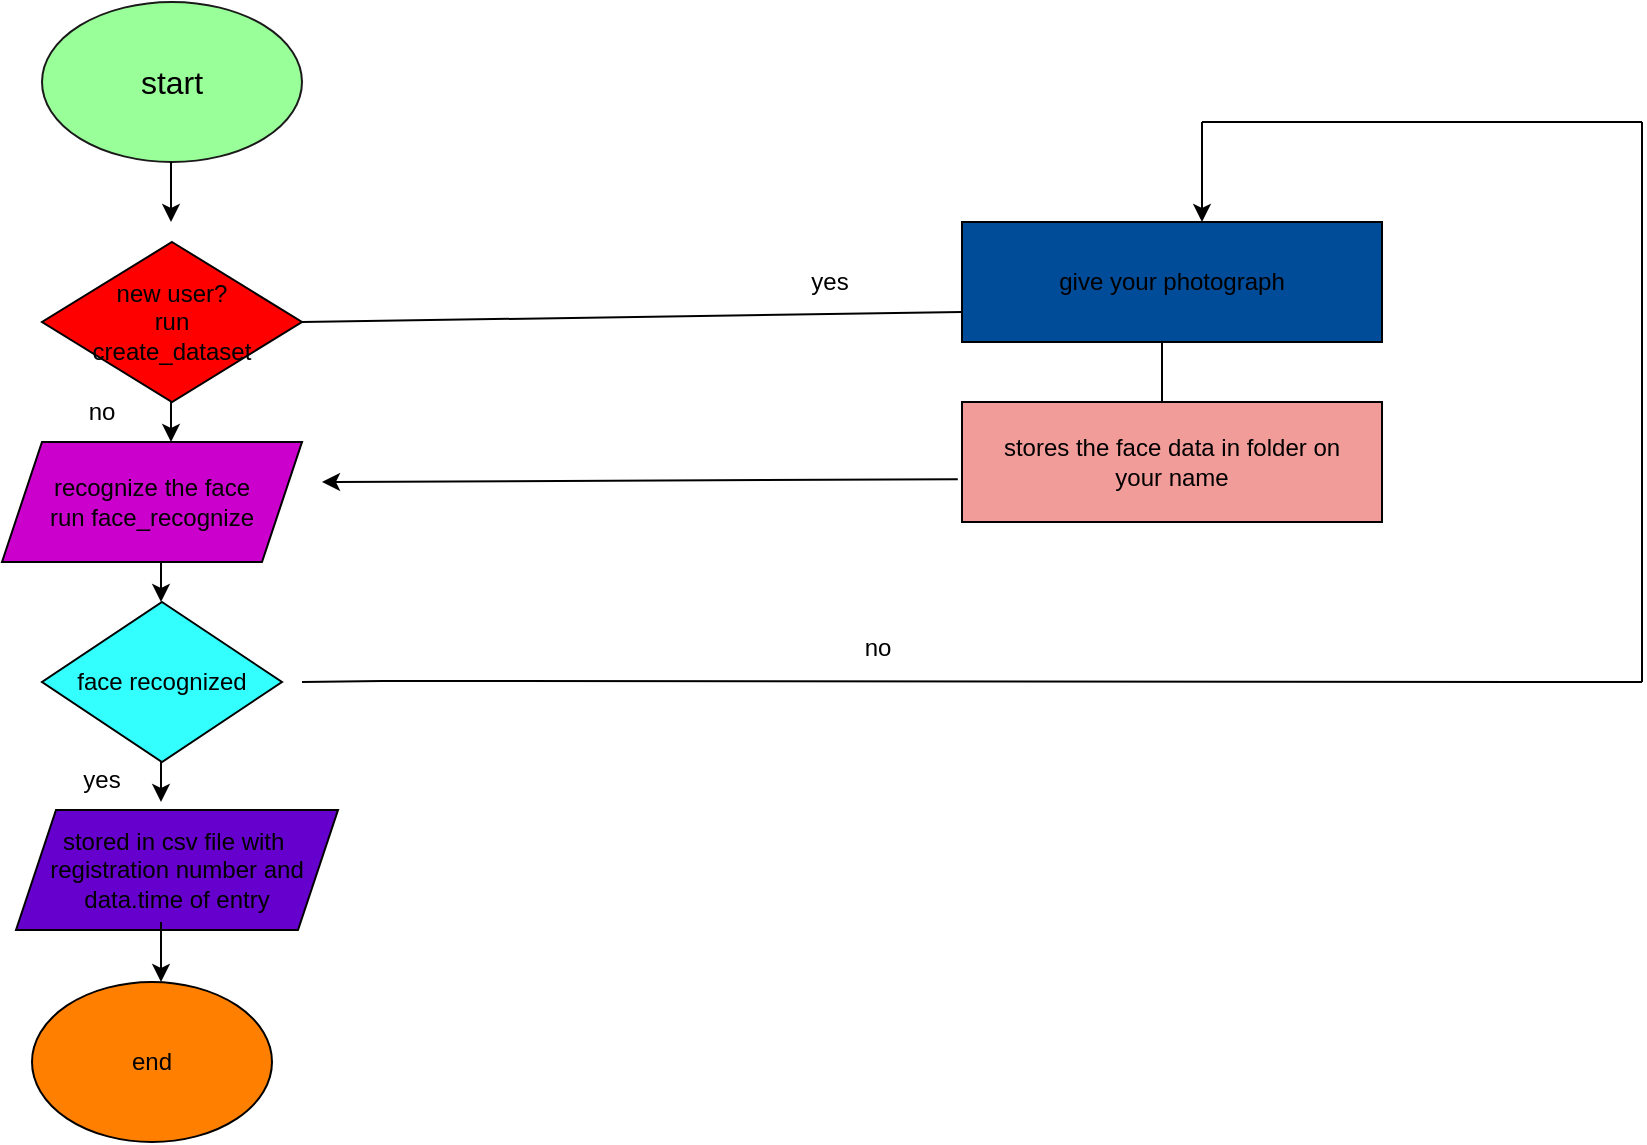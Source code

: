 <mxfile version="28.0.7">
  <diagram name="Page-1" id="QV6ek-mitMRDJ9_h6cyj">
    <mxGraphModel dx="1042" dy="562" grid="1" gridSize="12" guides="1" tooltips="1" connect="1" arrows="1" fold="1" page="1" pageScale="1" pageWidth="850" pageHeight="1100" math="0" shadow="0">
      <root>
        <mxCell id="0" />
        <mxCell id="1" parent="0" />
        <mxCell id="uAuAnC4xKLFFhxEc4zfI-1" value="&lt;font size=&quot;3&quot;&gt;start&lt;/font&gt;" style="ellipse;whiteSpace=wrap;html=1;fillColor=#99FF99;strokeColor=#1A1A1A;" vertex="1" parent="1">
          <mxGeometry x="20" y="40" width="130" height="80" as="geometry" />
        </mxCell>
        <mxCell id="uAuAnC4xKLFFhxEc4zfI-2" value="new user?&lt;div&gt;run&lt;/div&gt;&lt;div&gt;create_dataset&lt;/div&gt;" style="rhombus;whiteSpace=wrap;html=1;fillColor=#FF0000;" vertex="1" parent="1">
          <mxGeometry x="20" y="160" width="130" height="80" as="geometry" />
        </mxCell>
        <mxCell id="uAuAnC4xKLFFhxEc4zfI-3" value="recognize the face&lt;div&gt;run face_recognize&lt;/div&gt;" style="shape=parallelogram;perimeter=parallelogramPerimeter;whiteSpace=wrap;html=1;fixedSize=1;fillColor=#CC00CC;" vertex="1" parent="1">
          <mxGeometry y="260" width="150" height="60" as="geometry" />
        </mxCell>
        <mxCell id="uAuAnC4xKLFFhxEc4zfI-4" value="face recognized" style="rhombus;whiteSpace=wrap;html=1;fillColor=#33FFFF;" vertex="1" parent="1">
          <mxGeometry x="20" y="340" width="120" height="80" as="geometry" />
        </mxCell>
        <mxCell id="uAuAnC4xKLFFhxEc4zfI-5" value="stored in csv file with&amp;nbsp;&lt;div&gt;registration number and&lt;/div&gt;&lt;div&gt;data.time of entry&lt;/div&gt;" style="shape=parallelogram;perimeter=parallelogramPerimeter;whiteSpace=wrap;html=1;fixedSize=1;fillColor=#6600CC;strokeColor=default;" vertex="1" parent="1">
          <mxGeometry x="7" y="444" width="161" height="60" as="geometry" />
        </mxCell>
        <mxCell id="uAuAnC4xKLFFhxEc4zfI-7" value="end" style="ellipse;whiteSpace=wrap;html=1;fillColor=#FF8000;strokeColor=default;" vertex="1" parent="1">
          <mxGeometry x="15" y="530" width="120" height="80" as="geometry" />
        </mxCell>
        <mxCell id="uAuAnC4xKLFFhxEc4zfI-8" value="give your photograph" style="rounded=0;whiteSpace=wrap;html=1;fillColor=#004C99;strokeColor=default;" vertex="1" parent="1">
          <mxGeometry x="480" y="150" width="210" height="60" as="geometry" />
        </mxCell>
        <mxCell id="uAuAnC4xKLFFhxEc4zfI-9" value="stores the face data in folder on&lt;div&gt;your name&lt;/div&gt;" style="rounded=0;whiteSpace=wrap;html=1;fillColor=#F19C99;" vertex="1" parent="1">
          <mxGeometry x="480" y="240" width="210" height="60" as="geometry" />
        </mxCell>
        <mxCell id="uAuAnC4xKLFFhxEc4zfI-12" value="" style="endArrow=classic;html=1;rounded=0;" edge="1" parent="1">
          <mxGeometry width="50" height="50" relative="1" as="geometry">
            <mxPoint x="84.5" y="120" as="sourcePoint" />
            <mxPoint x="84.5" y="150" as="targetPoint" />
          </mxGeometry>
        </mxCell>
        <mxCell id="uAuAnC4xKLFFhxEc4zfI-13" value="" style="endArrow=classic;html=1;rounded=0;" edge="1" parent="1">
          <mxGeometry width="50" height="50" relative="1" as="geometry">
            <mxPoint x="84.5" y="240" as="sourcePoint" />
            <mxPoint x="84.5" y="260" as="targetPoint" />
          </mxGeometry>
        </mxCell>
        <mxCell id="uAuAnC4xKLFFhxEc4zfI-14" value="" style="endArrow=classic;html=1;rounded=0;" edge="1" parent="1">
          <mxGeometry width="50" height="50" relative="1" as="geometry">
            <mxPoint x="79.5" y="320" as="sourcePoint" />
            <mxPoint x="79.5" y="340" as="targetPoint" />
          </mxGeometry>
        </mxCell>
        <mxCell id="uAuAnC4xKLFFhxEc4zfI-15" value="" style="endArrow=classic;html=1;rounded=0;" edge="1" parent="1">
          <mxGeometry width="50" height="50" relative="1" as="geometry">
            <mxPoint x="79.5" y="420" as="sourcePoint" />
            <mxPoint x="79.5" y="440" as="targetPoint" />
          </mxGeometry>
        </mxCell>
        <mxCell id="uAuAnC4xKLFFhxEc4zfI-16" value="" style="endArrow=classic;html=1;rounded=0;" edge="1" parent="1">
          <mxGeometry width="50" height="50" relative="1" as="geometry">
            <mxPoint x="79.5" y="500" as="sourcePoint" />
            <mxPoint x="79.5" y="530" as="targetPoint" />
          </mxGeometry>
        </mxCell>
        <mxCell id="uAuAnC4xKLFFhxEc4zfI-20" value="" style="endArrow=none;html=1;rounded=0;exitX=1;exitY=0.5;exitDx=0;exitDy=0;entryX=0;entryY=0.75;entryDx=0;entryDy=0;" edge="1" parent="1" source="uAuAnC4xKLFFhxEc4zfI-2" target="uAuAnC4xKLFFhxEc4zfI-8">
          <mxGeometry width="50" height="50" relative="1" as="geometry">
            <mxPoint x="245" y="200" as="sourcePoint" />
            <mxPoint x="425" y="200" as="targetPoint" />
          </mxGeometry>
        </mxCell>
        <mxCell id="uAuAnC4xKLFFhxEc4zfI-23" value="" style="endArrow=none;html=1;rounded=0;" edge="1" parent="1">
          <mxGeometry width="50" height="50" relative="1" as="geometry">
            <mxPoint x="580" y="210" as="sourcePoint" />
            <mxPoint x="580" y="240" as="targetPoint" />
          </mxGeometry>
        </mxCell>
        <mxCell id="uAuAnC4xKLFFhxEc4zfI-24" value="" style="endArrow=classic;html=1;rounded=0;exitX=-0.01;exitY=0.643;exitDx=0;exitDy=0;exitPerimeter=0;" edge="1" parent="1" source="uAuAnC4xKLFFhxEc4zfI-9">
          <mxGeometry width="50" height="50" relative="1" as="geometry">
            <mxPoint x="470" y="280" as="sourcePoint" />
            <mxPoint x="160" y="280" as="targetPoint" />
          </mxGeometry>
        </mxCell>
        <mxCell id="uAuAnC4xKLFFhxEc4zfI-25" value="" style="endArrow=none;html=1;rounded=0;" edge="1" parent="1">
          <mxGeometry width="50" height="50" relative="1" as="geometry">
            <mxPoint x="150" y="380" as="sourcePoint" />
            <mxPoint x="820" y="380" as="targetPoint" />
            <Array as="points">
              <mxPoint x="190" y="379.5" />
            </Array>
          </mxGeometry>
        </mxCell>
        <mxCell id="uAuAnC4xKLFFhxEc4zfI-26" value="" style="endArrow=none;html=1;rounded=0;" edge="1" parent="1">
          <mxGeometry width="50" height="50" relative="1" as="geometry">
            <mxPoint x="820" y="380" as="sourcePoint" />
            <mxPoint x="820" y="100" as="targetPoint" />
          </mxGeometry>
        </mxCell>
        <mxCell id="uAuAnC4xKLFFhxEc4zfI-27" value="" style="endArrow=none;html=1;rounded=0;" edge="1" parent="1">
          <mxGeometry width="50" height="50" relative="1" as="geometry">
            <mxPoint x="600" y="100" as="sourcePoint" />
            <mxPoint x="820" y="100" as="targetPoint" />
            <Array as="points">
              <mxPoint x="770" y="100" />
            </Array>
          </mxGeometry>
        </mxCell>
        <mxCell id="uAuAnC4xKLFFhxEc4zfI-29" value="" style="endArrow=classic;html=1;rounded=0;" edge="1" parent="1">
          <mxGeometry width="50" height="50" relative="1" as="geometry">
            <mxPoint x="600" y="100" as="sourcePoint" />
            <mxPoint x="600" y="150" as="targetPoint" />
          </mxGeometry>
        </mxCell>
        <mxCell id="uAuAnC4xKLFFhxEc4zfI-36" value="yes" style="text;strokeColor=none;align=center;fillColor=none;html=1;verticalAlign=middle;whiteSpace=wrap;rounded=0;" vertex="1" parent="1">
          <mxGeometry x="20" y="414" width="60" height="30" as="geometry" />
        </mxCell>
        <mxCell id="uAuAnC4xKLFFhxEc4zfI-37" value="yes" style="text;strokeColor=none;align=center;fillColor=none;html=1;verticalAlign=middle;whiteSpace=wrap;rounded=0;" vertex="1" parent="1">
          <mxGeometry x="384" y="165" width="60" height="30" as="geometry" />
        </mxCell>
        <mxCell id="uAuAnC4xKLFFhxEc4zfI-42" value="no" style="text;strokeColor=none;align=center;fillColor=none;html=1;verticalAlign=middle;whiteSpace=wrap;rounded=0;" vertex="1" parent="1">
          <mxGeometry x="408" y="348" width="60" height="30" as="geometry" />
        </mxCell>
        <mxCell id="uAuAnC4xKLFFhxEc4zfI-43" value="no" style="text;strokeColor=none;align=center;fillColor=none;html=1;verticalAlign=middle;whiteSpace=wrap;rounded=0;" vertex="1" parent="1">
          <mxGeometry x="20" y="230" width="60" height="30" as="geometry" />
        </mxCell>
      </root>
    </mxGraphModel>
  </diagram>
</mxfile>

